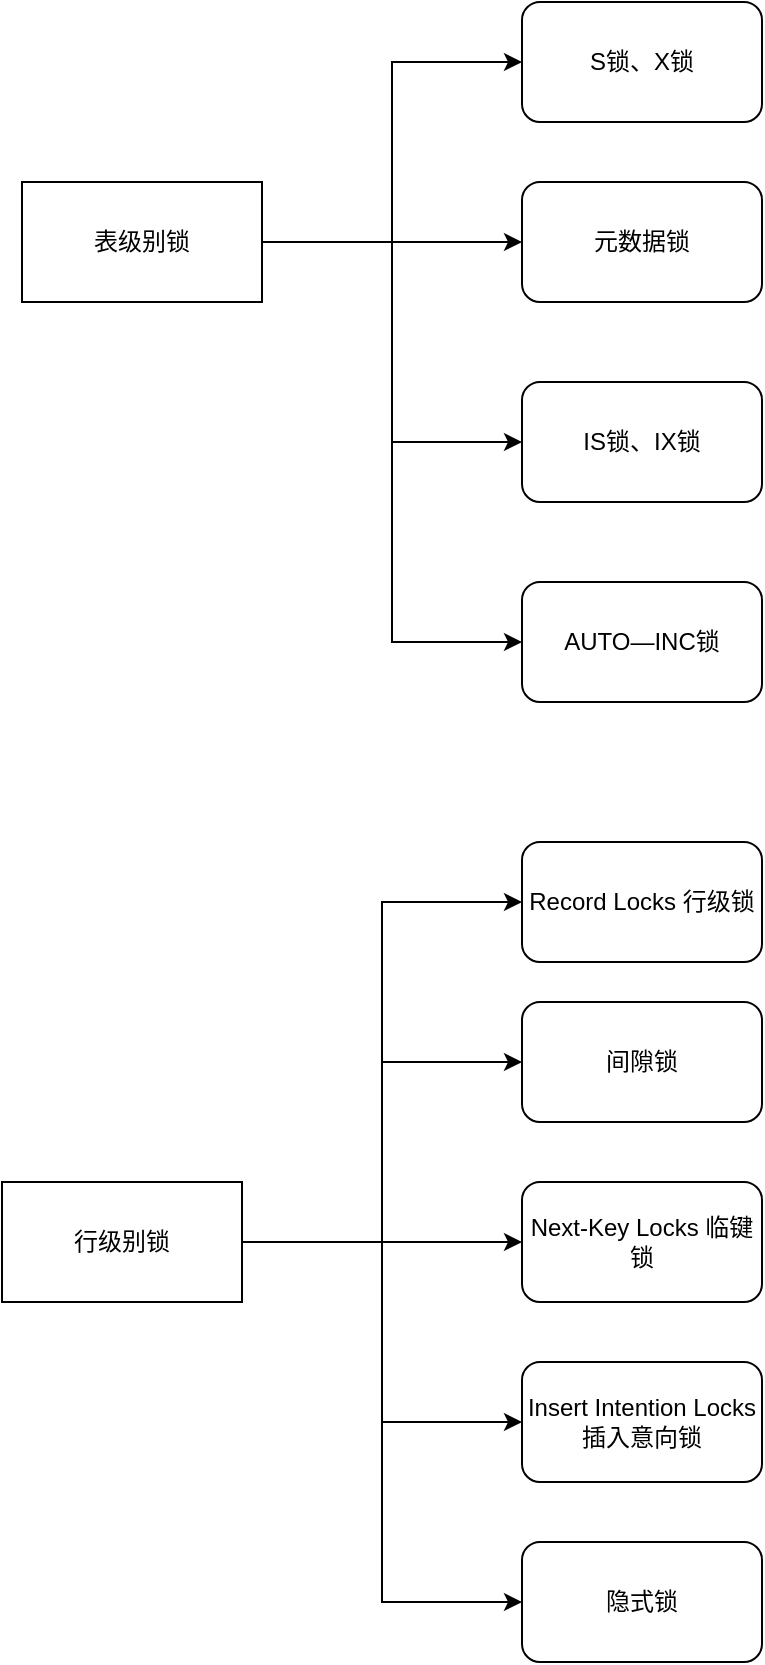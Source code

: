 <mxfile version="21.2.1" type="github">
  <diagram name="第 1 页" id="zAsWK2Sjt5K_OKMGBDsm">
    <mxGraphModel dx="1026" dy="692" grid="1" gridSize="10" guides="1" tooltips="1" connect="1" arrows="1" fold="1" page="1" pageScale="1" pageWidth="827" pageHeight="1169" math="0" shadow="0">
      <root>
        <mxCell id="0" />
        <mxCell id="1" parent="0" />
        <mxCell id="CHyHwbnLOL5biFCC4tBS-4" style="edgeStyle=orthogonalEdgeStyle;rounded=0;orthogonalLoop=1;jettySize=auto;html=1;exitX=1;exitY=0.5;exitDx=0;exitDy=0;entryX=0;entryY=0.5;entryDx=0;entryDy=0;" edge="1" parent="1" source="CHyHwbnLOL5biFCC4tBS-1" target="CHyHwbnLOL5biFCC4tBS-2">
          <mxGeometry relative="1" as="geometry" />
        </mxCell>
        <mxCell id="CHyHwbnLOL5biFCC4tBS-8" style="edgeStyle=orthogonalEdgeStyle;rounded=0;orthogonalLoop=1;jettySize=auto;html=1;exitX=1;exitY=0.5;exitDx=0;exitDy=0;entryX=0;entryY=0.5;entryDx=0;entryDy=0;" edge="1" parent="1" source="CHyHwbnLOL5biFCC4tBS-1" target="CHyHwbnLOL5biFCC4tBS-6">
          <mxGeometry relative="1" as="geometry" />
        </mxCell>
        <mxCell id="CHyHwbnLOL5biFCC4tBS-9" style="edgeStyle=orthogonalEdgeStyle;rounded=0;orthogonalLoop=1;jettySize=auto;html=1;exitX=1;exitY=0.5;exitDx=0;exitDy=0;entryX=0;entryY=0.5;entryDx=0;entryDy=0;" edge="1" parent="1" source="CHyHwbnLOL5biFCC4tBS-1" target="CHyHwbnLOL5biFCC4tBS-7">
          <mxGeometry relative="1" as="geometry" />
        </mxCell>
        <mxCell id="CHyHwbnLOL5biFCC4tBS-12" style="edgeStyle=orthogonalEdgeStyle;rounded=0;orthogonalLoop=1;jettySize=auto;html=1;exitX=1;exitY=0.5;exitDx=0;exitDy=0;entryX=0;entryY=0.5;entryDx=0;entryDy=0;" edge="1" parent="1" source="CHyHwbnLOL5biFCC4tBS-1" target="CHyHwbnLOL5biFCC4tBS-10">
          <mxGeometry relative="1" as="geometry" />
        </mxCell>
        <mxCell id="CHyHwbnLOL5biFCC4tBS-1" value="表级别锁" style="rounded=0;whiteSpace=wrap;html=1;" vertex="1" parent="1">
          <mxGeometry x="70" y="240" width="120" height="60" as="geometry" />
        </mxCell>
        <mxCell id="CHyHwbnLOL5biFCC4tBS-2" value="S锁、X锁" style="rounded=1;whiteSpace=wrap;html=1;" vertex="1" parent="1">
          <mxGeometry x="320" y="150" width="120" height="60" as="geometry" />
        </mxCell>
        <mxCell id="CHyHwbnLOL5biFCC4tBS-6" value="元数据锁" style="rounded=1;whiteSpace=wrap;html=1;" vertex="1" parent="1">
          <mxGeometry x="320" y="240" width="120" height="60" as="geometry" />
        </mxCell>
        <mxCell id="CHyHwbnLOL5biFCC4tBS-7" value="IS锁、IX锁" style="rounded=1;whiteSpace=wrap;html=1;" vertex="1" parent="1">
          <mxGeometry x="320" y="340" width="120" height="60" as="geometry" />
        </mxCell>
        <mxCell id="CHyHwbnLOL5biFCC4tBS-10" value="AUTO—INC锁" style="rounded=1;whiteSpace=wrap;html=1;" vertex="1" parent="1">
          <mxGeometry x="320" y="440" width="120" height="60" as="geometry" />
        </mxCell>
        <mxCell id="CHyHwbnLOL5biFCC4tBS-19" style="edgeStyle=orthogonalEdgeStyle;rounded=0;orthogonalLoop=1;jettySize=auto;html=1;exitX=1;exitY=0.5;exitDx=0;exitDy=0;entryX=0;entryY=0.5;entryDx=0;entryDy=0;" edge="1" parent="1" source="CHyHwbnLOL5biFCC4tBS-13" target="CHyHwbnLOL5biFCC4tBS-14">
          <mxGeometry relative="1" as="geometry" />
        </mxCell>
        <mxCell id="CHyHwbnLOL5biFCC4tBS-20" style="edgeStyle=orthogonalEdgeStyle;rounded=0;orthogonalLoop=1;jettySize=auto;html=1;exitX=1;exitY=0.5;exitDx=0;exitDy=0;entryX=0;entryY=0.5;entryDx=0;entryDy=0;" edge="1" parent="1" source="CHyHwbnLOL5biFCC4tBS-13" target="CHyHwbnLOL5biFCC4tBS-15">
          <mxGeometry relative="1" as="geometry" />
        </mxCell>
        <mxCell id="CHyHwbnLOL5biFCC4tBS-21" style="edgeStyle=orthogonalEdgeStyle;rounded=0;orthogonalLoop=1;jettySize=auto;html=1;exitX=1;exitY=0.5;exitDx=0;exitDy=0;entryX=0;entryY=0.5;entryDx=0;entryDy=0;" edge="1" parent="1" source="CHyHwbnLOL5biFCC4tBS-13" target="CHyHwbnLOL5biFCC4tBS-16">
          <mxGeometry relative="1" as="geometry" />
        </mxCell>
        <mxCell id="CHyHwbnLOL5biFCC4tBS-22" style="edgeStyle=orthogonalEdgeStyle;rounded=0;orthogonalLoop=1;jettySize=auto;html=1;exitX=1;exitY=0.5;exitDx=0;exitDy=0;entryX=0;entryY=0.5;entryDx=0;entryDy=0;" edge="1" parent="1" source="CHyHwbnLOL5biFCC4tBS-13" target="CHyHwbnLOL5biFCC4tBS-17">
          <mxGeometry relative="1" as="geometry" />
        </mxCell>
        <mxCell id="CHyHwbnLOL5biFCC4tBS-23" style="edgeStyle=orthogonalEdgeStyle;rounded=0;orthogonalLoop=1;jettySize=auto;html=1;exitX=1;exitY=0.5;exitDx=0;exitDy=0;entryX=0;entryY=0.5;entryDx=0;entryDy=0;" edge="1" parent="1" source="CHyHwbnLOL5biFCC4tBS-13" target="CHyHwbnLOL5biFCC4tBS-18">
          <mxGeometry relative="1" as="geometry" />
        </mxCell>
        <mxCell id="CHyHwbnLOL5biFCC4tBS-13" value="行级别锁" style="rounded=0;whiteSpace=wrap;html=1;" vertex="1" parent="1">
          <mxGeometry x="60" y="740" width="120" height="60" as="geometry" />
        </mxCell>
        <mxCell id="CHyHwbnLOL5biFCC4tBS-14" value="Record Locks 行级锁" style="rounded=1;whiteSpace=wrap;html=1;" vertex="1" parent="1">
          <mxGeometry x="320" y="570" width="120" height="60" as="geometry" />
        </mxCell>
        <mxCell id="CHyHwbnLOL5biFCC4tBS-15" value="间隙锁" style="rounded=1;whiteSpace=wrap;html=1;" vertex="1" parent="1">
          <mxGeometry x="320" y="650" width="120" height="60" as="geometry" />
        </mxCell>
        <mxCell id="CHyHwbnLOL5biFCC4tBS-16" value="Next-Key Locks 临键锁" style="rounded=1;whiteSpace=wrap;html=1;" vertex="1" parent="1">
          <mxGeometry x="320" y="740" width="120" height="60" as="geometry" />
        </mxCell>
        <mxCell id="CHyHwbnLOL5biFCC4tBS-17" value="Insert Intention Locks 插入意向锁" style="rounded=1;whiteSpace=wrap;html=1;" vertex="1" parent="1">
          <mxGeometry x="320" y="830" width="120" height="60" as="geometry" />
        </mxCell>
        <mxCell id="CHyHwbnLOL5biFCC4tBS-18" value="隐式锁" style="rounded=1;whiteSpace=wrap;html=1;" vertex="1" parent="1">
          <mxGeometry x="320" y="920" width="120" height="60" as="geometry" />
        </mxCell>
      </root>
    </mxGraphModel>
  </diagram>
</mxfile>

